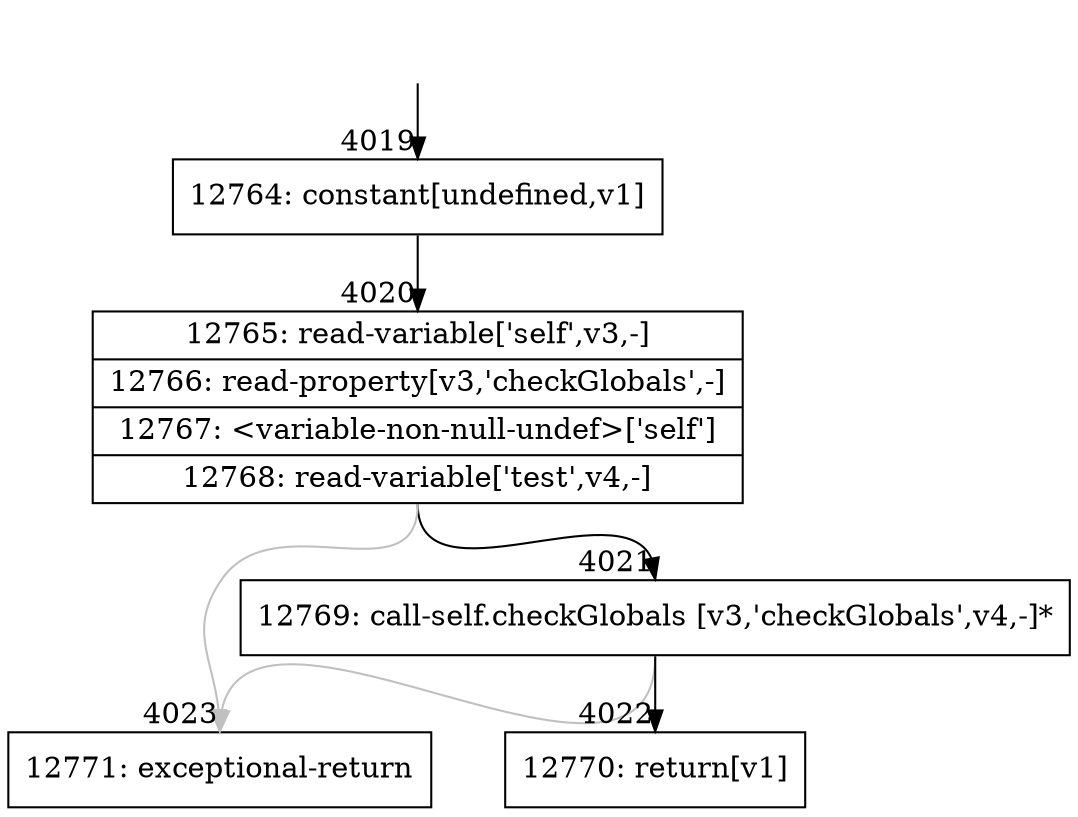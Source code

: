 digraph {
rankdir="TD"
BB_entry362[shape=none,label=""];
BB_entry362 -> BB4019 [tailport=s, headport=n, headlabel="    4019"]
BB4019 [shape=record label="{12764: constant[undefined,v1]}" ] 
BB4019 -> BB4020 [tailport=s, headport=n, headlabel="      4020"]
BB4020 [shape=record label="{12765: read-variable['self',v3,-]|12766: read-property[v3,'checkGlobals',-]|12767: \<variable-non-null-undef\>['self']|12768: read-variable['test',v4,-]}" ] 
BB4020 -> BB4021 [tailport=s, headport=n, headlabel="      4021"]
BB4020 -> BB4023 [tailport=s, headport=n, color=gray, headlabel="      4023"]
BB4021 [shape=record label="{12769: call-self.checkGlobals [v3,'checkGlobals',v4,-]*}" ] 
BB4021 -> BB4022 [tailport=s, headport=n, headlabel="      4022"]
BB4021 -> BB4023 [tailport=s, headport=n, color=gray]
BB4022 [shape=record label="{12770: return[v1]}" ] 
BB4023 [shape=record label="{12771: exceptional-return}" ] 
//#$~ 4648
}
